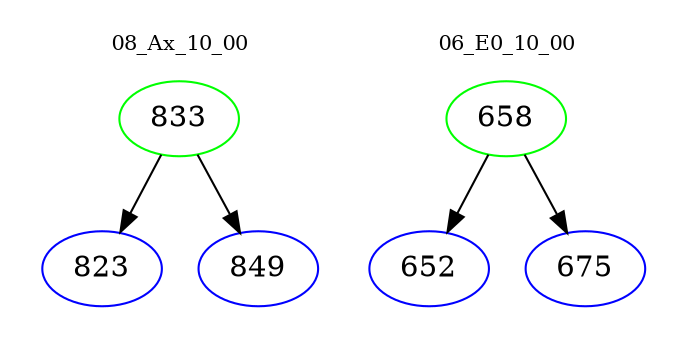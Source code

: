 digraph{
subgraph cluster_0 {
color = white
label = "08_Ax_10_00";
fontsize=10;
T0_833 [label="833", color="green"]
T0_833 -> T0_823 [color="black"]
T0_823 [label="823", color="blue"]
T0_833 -> T0_849 [color="black"]
T0_849 [label="849", color="blue"]
}
subgraph cluster_1 {
color = white
label = "06_E0_10_00";
fontsize=10;
T1_658 [label="658", color="green"]
T1_658 -> T1_652 [color="black"]
T1_652 [label="652", color="blue"]
T1_658 -> T1_675 [color="black"]
T1_675 [label="675", color="blue"]
}
}
